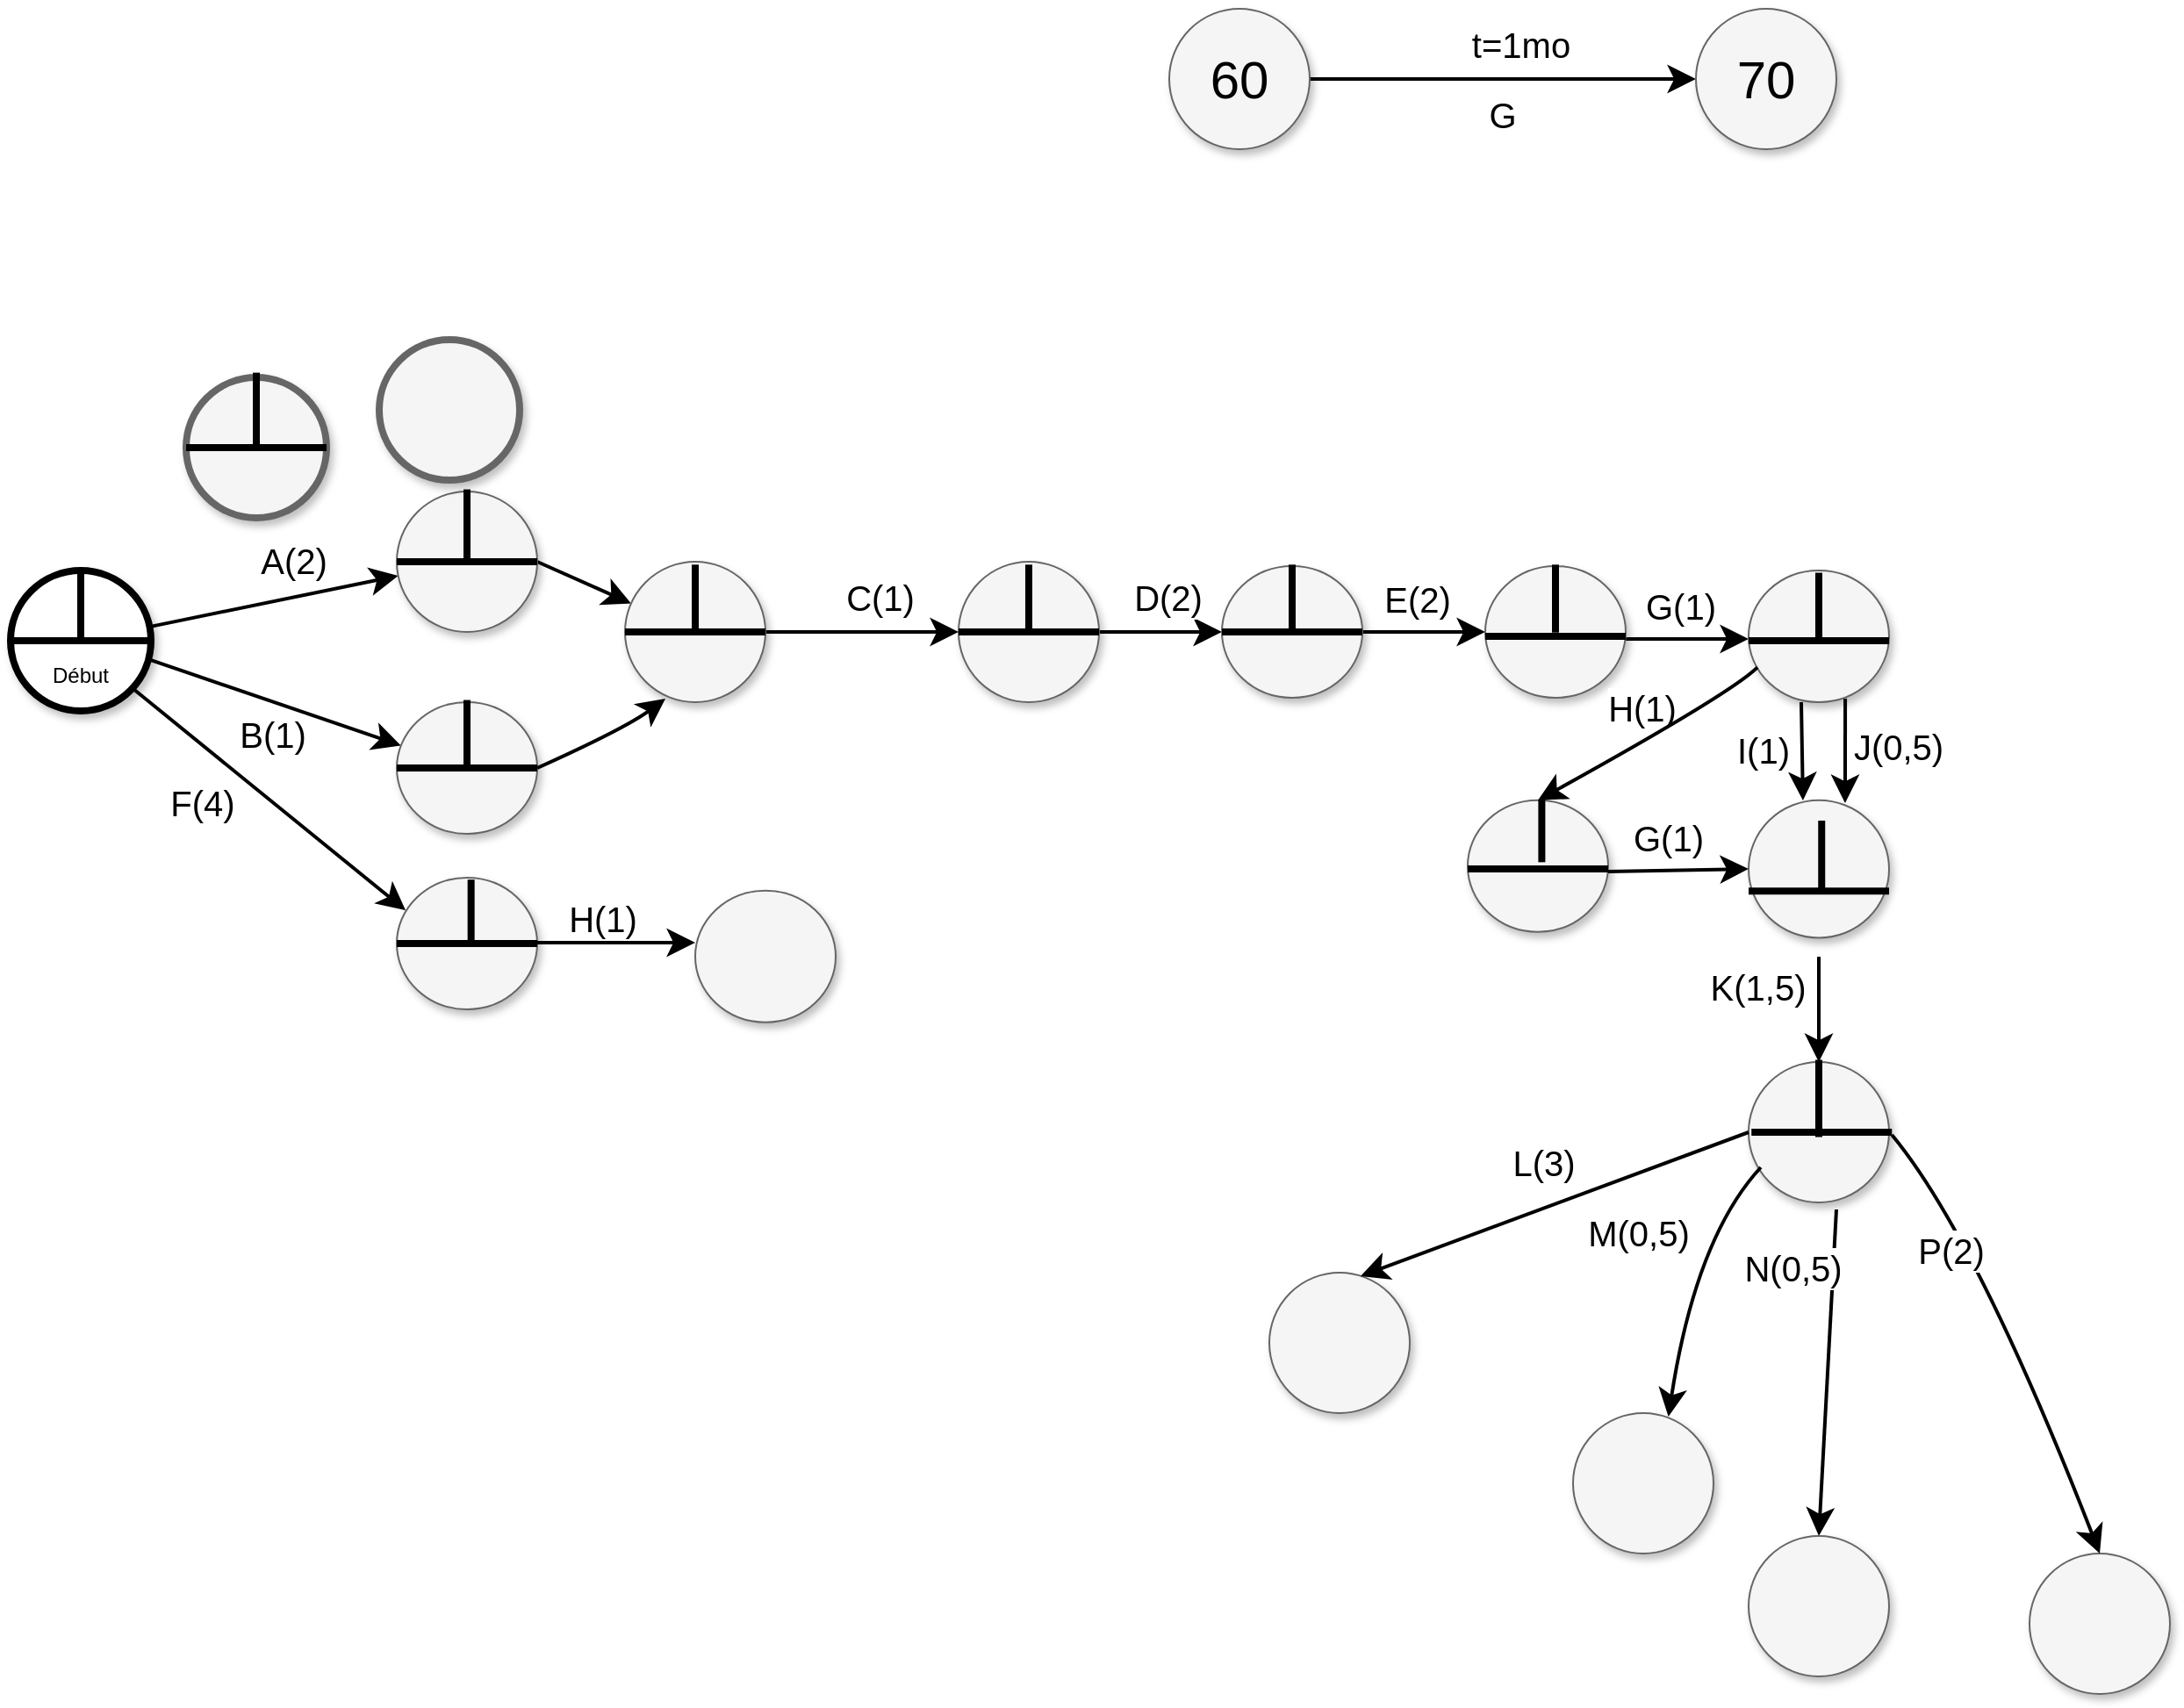 <mxfile version="15.5.2" type="github">
  <diagram name="Page-1" id="ff44883e-f642-bcb2-894b-16b3d25a3f0b">
    <mxGraphModel dx="782" dy="364" grid="1" gridSize="10" guides="1" tooltips="1" connect="1" arrows="1" fold="1" page="1" pageScale="1.5" pageWidth="1169" pageHeight="826" background="none" math="0" shadow="0">
      <root>
        <mxCell id="0" style=";html=1;" />
        <mxCell id="1" style=";html=1;" parent="0" />
        <mxCell id="f0bcc99304e6f5a-9" style="edgeStyle=none;curved=1;html=1;startSize=10;endArrow=classic;endFill=1;endSize=10;strokeColor=#000000;strokeWidth=2;fontSize=12;" parent="1" source="f0bcc99304e6f5a-1" target="f0bcc99304e6f5a-2" edge="1">
          <mxGeometry relative="1" as="geometry" />
        </mxCell>
        <mxCell id="f0bcc99304e6f5a-18" value="A(2)" style="text;html=1;resizable=0;points=[];align=center;verticalAlign=middle;labelBackgroundColor=none;fontSize=20;" parent="f0bcc99304e6f5a-9" vertex="1" connectable="0">
          <mxGeometry x="0.255" y="-5" relative="1" as="geometry">
            <mxPoint x="-8" y="-25" as="offset" />
          </mxGeometry>
        </mxCell>
        <mxCell id="f0bcc99304e6f5a-16" style="edgeStyle=none;curved=1;html=1;startSize=10;endFill=1;endSize=10;strokeWidth=2;fontSize=12;exitX=1;exitY=0.638;exitDx=0;exitDy=0;exitPerimeter=0;" parent="1" source="f0bcc99304e6f5a-1" target="f0bcc99304e6f5a-3" edge="1">
          <mxGeometry relative="1" as="geometry" />
        </mxCell>
        <mxCell id="f0bcc99304e6f5a-19" value="B(1)" style="text;html=1;resizable=0;points=[];align=center;verticalAlign=middle;labelBackgroundColor=#ffffff;fontSize=20;" parent="f0bcc99304e6f5a-16" vertex="1" connectable="0">
          <mxGeometry x="-0.074" y="-2" relative="1" as="geometry">
            <mxPoint x="4" y="17" as="offset" />
          </mxGeometry>
        </mxCell>
        <mxCell id="f0bcc99304e6f5a-1" value="" style="ellipse;whiteSpace=wrap;html=1;rounded=0;shadow=1;strokeWidth=4;fontSize=30;align=center;" parent="1" vertex="1">
          <mxGeometry x="160" y="580" width="80" height="80" as="geometry" />
        </mxCell>
        <mxCell id="f0bcc99304e6f5a-10" style="edgeStyle=none;curved=1;html=1;startSize=10;endFill=1;endSize=10;strokeWidth=2;fontSize=12;" parent="1" target="f0bcc99304e6f5a-6" edge="1">
          <mxGeometry relative="1" as="geometry">
            <mxPoint x="460" y="575" as="sourcePoint" />
          </mxGeometry>
        </mxCell>
        <mxCell id="f0bcc99304e6f5a-2" value="" style="ellipse;whiteSpace=wrap;html=1;rounded=0;shadow=1;strokeColor=#666666;strokeWidth=1;fontSize=30;align=center;fillColor=#f5f5f5;" parent="1" vertex="1">
          <mxGeometry x="380" y="535" width="80" height="80" as="geometry" />
        </mxCell>
        <mxCell id="f0bcc99304e6f5a-3" value="" style="ellipse;whiteSpace=wrap;html=1;rounded=0;shadow=1;strokeColor=#666666;strokeWidth=1;fontSize=30;align=center;fillColor=#f5f5f5;" parent="1" vertex="1">
          <mxGeometry x="380" y="655" width="80" height="75" as="geometry" />
        </mxCell>
        <mxCell id="f0bcc99304e6f5a-15" style="edgeStyle=none;curved=1;html=1;startSize=10;endFill=1;endSize=10;strokeWidth=2;fontSize=12;" parent="1" source="f0bcc99304e6f5a-4" edge="1">
          <mxGeometry relative="1" as="geometry">
            <mxPoint x="850" y="615" as="targetPoint" />
          </mxGeometry>
        </mxCell>
        <mxCell id="f0bcc99304e6f5a-23" value="D(2)" style="text;html=1;resizable=0;points=[];align=center;verticalAlign=middle;labelBackgroundColor=#ffffff;fontSize=20;" parent="f0bcc99304e6f5a-15" vertex="1" connectable="0">
          <mxGeometry x="-0.414" y="-1" relative="1" as="geometry">
            <mxPoint x="18" y="-21" as="offset" />
          </mxGeometry>
        </mxCell>
        <mxCell id="f0bcc99304e6f5a-4" value="" style="ellipse;whiteSpace=wrap;html=1;rounded=0;shadow=1;strokeColor=#666666;strokeWidth=1;fontSize=30;align=center;fillColor=#f5f5f5;" parent="1" vertex="1">
          <mxGeometry x="700" y="575" width="80" height="80" as="geometry" />
        </mxCell>
        <mxCell id="f0bcc99304e6f5a-12" style="edgeStyle=none;curved=1;html=1;startSize=10;endFill=1;endSize=10;strokeWidth=2;fontSize=12;" parent="1" source="f0bcc99304e6f5a-5" target="f0bcc99304e6f5a-7" edge="1">
          <mxGeometry relative="1" as="geometry" />
        </mxCell>
        <mxCell id="f0bcc99304e6f5a-25" value="t=1mo" style="text;html=1;resizable=0;points=[];align=center;verticalAlign=middle;labelBackgroundColor=#ffffff;fontSize=20;" parent="f0bcc99304e6f5a-12" vertex="1" connectable="0">
          <mxGeometry x="-0.073" y="-5" relative="1" as="geometry">
            <mxPoint x="18" y="-25" as="offset" />
          </mxGeometry>
        </mxCell>
        <mxCell id="f0bcc99304e6f5a-5" value="60" style="ellipse;whiteSpace=wrap;html=1;rounded=0;shadow=1;strokeColor=#666666;strokeWidth=1;fontSize=30;align=center;fillColor=#f5f5f5;" parent="1" vertex="1">
          <mxGeometry x="820" y="260" width="80" height="80" as="geometry" />
        </mxCell>
        <mxCell id="f0bcc99304e6f5a-14" style="edgeStyle=none;curved=1;html=1;startSize=10;endFill=1;endSize=10;strokeWidth=2;fontSize=12;" parent="1" source="f0bcc99304e6f5a-6" target="f0bcc99304e6f5a-4" edge="1">
          <mxGeometry relative="1" as="geometry" />
        </mxCell>
        <mxCell id="f0bcc99304e6f5a-22" value="C(1)" style="text;html=1;resizable=0;points=[];align=center;verticalAlign=middle;labelBackgroundColor=#ffffff;fontSize=20;" parent="f0bcc99304e6f5a-14" vertex="1" connectable="0">
          <mxGeometry x="-0.349" y="-1" relative="1" as="geometry">
            <mxPoint x="29" y="-21" as="offset" />
          </mxGeometry>
        </mxCell>
        <mxCell id="f0bcc99304e6f5a-6" value="" style="ellipse;whiteSpace=wrap;html=1;rounded=0;shadow=1;strokeColor=#666666;strokeWidth=1;fontSize=30;align=center;fillColor=#f5f5f5;" parent="1" vertex="1">
          <mxGeometry x="510" y="575" width="80" height="80" as="geometry" />
        </mxCell>
        <mxCell id="f0bcc99304e6f5a-7" value="70" style="ellipse;whiteSpace=wrap;html=1;rounded=0;shadow=1;strokeColor=#666666;strokeWidth=1;fontSize=30;align=center;fillColor=#f5f5f5;" parent="1" vertex="1">
          <mxGeometry x="1120" y="260" width="80" height="80" as="geometry" />
        </mxCell>
        <mxCell id="f0bcc99304e6f5a-34" value="G" style="text;html=1;strokeColor=none;fillColor=none;align=center;verticalAlign=middle;whiteSpace=wrap;rounded=0;shadow=1;labelBackgroundColor=none;fontSize=20;" parent="1" vertex="1">
          <mxGeometry x="990" y="310" width="40" height="20" as="geometry" />
        </mxCell>
        <mxCell id="hfZdq8GEGvyLFZnVUGHS-7" value="" style="line;strokeWidth=4;html=1;perimeter=backbonePerimeter;points=[];outlineConnect=0;" vertex="1" parent="1">
          <mxGeometry x="160" y="615" width="80" height="10" as="geometry" />
        </mxCell>
        <mxCell id="hfZdq8GEGvyLFZnVUGHS-8" value="" style="line;strokeWidth=4;html=1;perimeter=backbonePerimeter;points=[];outlineConnect=0;rotation=90;" vertex="1" parent="1">
          <mxGeometry x="180.63" y="595.63" width="38.75" height="10" as="geometry" />
        </mxCell>
        <mxCell id="hfZdq8GEGvyLFZnVUGHS-9" value="" style="ellipse;whiteSpace=wrap;html=1;rounded=0;shadow=1;strokeColor=#666666;strokeWidth=4;fontSize=30;align=center;fillColor=#f5f5f5;" vertex="1" parent="1">
          <mxGeometry x="260" y="470" width="80" height="80" as="geometry" />
        </mxCell>
        <mxCell id="hfZdq8GEGvyLFZnVUGHS-10" value="" style="line;strokeWidth=4;html=1;perimeter=backbonePerimeter;points=[];outlineConnect=0;" vertex="1" parent="1">
          <mxGeometry x="260" y="505" width="80" height="10" as="geometry" />
        </mxCell>
        <mxCell id="hfZdq8GEGvyLFZnVUGHS-13" value="" style="line;strokeWidth=4;html=1;perimeter=backbonePerimeter;points=[];outlineConnect=0;rotation=90;" vertex="1" parent="1">
          <mxGeometry x="278.77" y="483.53" width="42.46" height="10" as="geometry" />
        </mxCell>
        <mxCell id="hfZdq8GEGvyLFZnVUGHS-14" value="Début" style="text;html=1;strokeColor=none;fillColor=none;align=center;verticalAlign=middle;whiteSpace=wrap;rounded=0;" vertex="1" parent="1">
          <mxGeometry x="170" y="625" width="60" height="30" as="geometry" />
        </mxCell>
        <mxCell id="hfZdq8GEGvyLFZnVUGHS-17" style="edgeStyle=none;curved=1;html=1;startSize=10;endFill=1;endSize=10;strokeWidth=2;fontSize=12;exitX=1;exitY=0.5;exitDx=0;exitDy=0;exitPerimeter=0;entryX=0.288;entryY=0.975;entryDx=0;entryDy=0;entryPerimeter=0;" edge="1" parent="1" source="hfZdq8GEGvyLFZnVUGHS-22" target="f0bcc99304e6f5a-6">
          <mxGeometry relative="1" as="geometry">
            <mxPoint x="530" y="720" as="sourcePoint" />
            <mxPoint x="540" y="650" as="targetPoint" />
            <Array as="points">
              <mxPoint x="510" y="670" />
            </Array>
          </mxGeometry>
        </mxCell>
        <mxCell id="hfZdq8GEGvyLFZnVUGHS-20" value="" style="line;strokeWidth=4;html=1;perimeter=backbonePerimeter;points=[];outlineConnect=0;" vertex="1" parent="1">
          <mxGeometry x="510" y="610" width="80" height="10" as="geometry" />
        </mxCell>
        <mxCell id="hfZdq8GEGvyLFZnVUGHS-21" value="" style="line;strokeWidth=4;html=1;perimeter=backbonePerimeter;points=[];outlineConnect=0;" vertex="1" parent="1">
          <mxGeometry x="380" y="570" width="80" height="10" as="geometry" />
        </mxCell>
        <mxCell id="hfZdq8GEGvyLFZnVUGHS-22" value="" style="line;strokeWidth=4;html=1;perimeter=backbonePerimeter;points=[];outlineConnect=0;" vertex="1" parent="1">
          <mxGeometry x="380" y="687.5" width="80" height="10" as="geometry" />
        </mxCell>
        <mxCell id="hfZdq8GEGvyLFZnVUGHS-23" value="" style="line;strokeWidth=4;html=1;perimeter=backbonePerimeter;points=[];outlineConnect=0;rotation=90;" vertex="1" parent="1">
          <mxGeometry x="401.1" y="667.68" width="37.8" height="10" as="geometry" />
        </mxCell>
        <mxCell id="hfZdq8GEGvyLFZnVUGHS-24" value="" style="line;strokeWidth=4;html=1;perimeter=backbonePerimeter;points=[];outlineConnect=0;rotation=90;" vertex="1" parent="1">
          <mxGeometry x="398.77" y="550" width="42.46" height="10" as="geometry" />
        </mxCell>
        <mxCell id="hfZdq8GEGvyLFZnVUGHS-25" value="" style="line;strokeWidth=4;html=1;perimeter=backbonePerimeter;points=[];outlineConnect=0;rotation=90;" vertex="1" parent="1">
          <mxGeometry x="530.67" y="591.01" width="38.7" height="10" as="geometry" />
        </mxCell>
        <mxCell id="hfZdq8GEGvyLFZnVUGHS-27" value="" style="line;strokeWidth=4;html=1;perimeter=backbonePerimeter;points=[];outlineConnect=0;" vertex="1" parent="1">
          <mxGeometry x="700" y="610" width="80" height="10" as="geometry" />
        </mxCell>
        <mxCell id="hfZdq8GEGvyLFZnVUGHS-29" value="" style="line;strokeWidth=4;html=1;perimeter=backbonePerimeter;points=[];outlineConnect=0;rotation=90;" vertex="1" parent="1">
          <mxGeometry x="720.65" y="591.01" width="38.7" height="10" as="geometry" />
        </mxCell>
        <mxCell id="hfZdq8GEGvyLFZnVUGHS-30" style="edgeStyle=none;curved=1;html=1;startSize=10;endFill=1;endSize=10;strokeWidth=2;fontSize=12;" edge="1" parent="1">
          <mxGeometry relative="1" as="geometry">
            <mxPoint x="930" y="615" as="sourcePoint" />
            <mxPoint x="1000" y="615" as="targetPoint" />
          </mxGeometry>
        </mxCell>
        <mxCell id="hfZdq8GEGvyLFZnVUGHS-31" value="E(2)" style="text;html=1;resizable=0;points=[];align=center;verticalAlign=middle;labelBackgroundColor=#ffffff;fontSize=20;" vertex="1" connectable="0" parent="hfZdq8GEGvyLFZnVUGHS-30">
          <mxGeometry x="-0.414" y="-1" relative="1" as="geometry">
            <mxPoint x="10" y="-20" as="offset" />
          </mxGeometry>
        </mxCell>
        <mxCell id="hfZdq8GEGvyLFZnVUGHS-33" style="edgeStyle=none;curved=1;html=1;startSize=10;endFill=1;endSize=10;strokeWidth=2;fontSize=12;" edge="1" parent="1">
          <mxGeometry relative="1" as="geometry">
            <mxPoint x="1080" y="619" as="sourcePoint" />
            <mxPoint x="1150" y="619" as="targetPoint" />
          </mxGeometry>
        </mxCell>
        <mxCell id="hfZdq8GEGvyLFZnVUGHS-34" value="G(1)" style="text;html=1;resizable=0;points=[];align=center;verticalAlign=middle;labelBackgroundColor=#ffffff;fontSize=20;" vertex="1" connectable="0" parent="hfZdq8GEGvyLFZnVUGHS-33">
          <mxGeometry x="-0.414" y="-1" relative="1" as="geometry">
            <mxPoint x="10" y="-20" as="offset" />
          </mxGeometry>
        </mxCell>
        <mxCell id="hfZdq8GEGvyLFZnVUGHS-35" value="" style="ellipse;whiteSpace=wrap;html=1;rounded=0;shadow=1;strokeColor=#666666;strokeWidth=4;fontSize=30;align=center;fillColor=#f5f5f5;" vertex="1" parent="1">
          <mxGeometry x="370" y="448.53" width="80" height="80" as="geometry" />
        </mxCell>
        <mxCell id="hfZdq8GEGvyLFZnVUGHS-41" style="edgeStyle=none;curved=1;html=1;startSize=10;endFill=1;endSize=10;strokeWidth=2;fontSize=12;exitX=0.375;exitY=1;exitDx=0;exitDy=0;exitPerimeter=0;entryX=0.387;entryY=0.002;entryDx=0;entryDy=0;entryPerimeter=0;" edge="1" parent="1" source="hfZdq8GEGvyLFZnVUGHS-52" target="hfZdq8GEGvyLFZnVUGHS-54">
          <mxGeometry relative="1" as="geometry">
            <mxPoint x="1190" y="680" as="sourcePoint" />
            <mxPoint x="1179" y="725" as="targetPoint" />
            <Array as="points" />
          </mxGeometry>
        </mxCell>
        <mxCell id="hfZdq8GEGvyLFZnVUGHS-48" value="" style="ellipse;whiteSpace=wrap;html=1;rounded=0;shadow=1;strokeColor=#666666;strokeWidth=1;fontSize=30;align=center;fillColor=#f5f5f5;" vertex="1" parent="1">
          <mxGeometry x="850" y="577.5" width="80" height="75" as="geometry" />
        </mxCell>
        <mxCell id="hfZdq8GEGvyLFZnVUGHS-49" value="" style="line;strokeWidth=4;html=1;perimeter=backbonePerimeter;points=[];outlineConnect=0;" vertex="1" parent="1">
          <mxGeometry x="850" y="610" width="80" height="10" as="geometry" />
        </mxCell>
        <mxCell id="hfZdq8GEGvyLFZnVUGHS-50" value="" style="line;strokeWidth=4;html=1;perimeter=backbonePerimeter;points=[];outlineConnect=0;rotation=90;" vertex="1" parent="1">
          <mxGeometry x="870.65" y="591.01" width="38.7" height="10" as="geometry" />
        </mxCell>
        <mxCell id="hfZdq8GEGvyLFZnVUGHS-51" value="" style="ellipse;whiteSpace=wrap;html=1;rounded=0;shadow=1;strokeColor=#666666;strokeWidth=1;fontSize=30;align=center;fillColor=#f5f5f5;" vertex="1" parent="1">
          <mxGeometry x="1000" y="577.5" width="80" height="75" as="geometry" />
        </mxCell>
        <mxCell id="hfZdq8GEGvyLFZnVUGHS-52" value="" style="ellipse;whiteSpace=wrap;html=1;rounded=0;shadow=1;strokeColor=#666666;strokeWidth=1;fontSize=30;align=center;fillColor=#f5f5f5;" vertex="1" parent="1">
          <mxGeometry x="1150" y="580" width="80" height="75" as="geometry" />
        </mxCell>
        <mxCell id="hfZdq8GEGvyLFZnVUGHS-53" value="" style="ellipse;whiteSpace=wrap;html=1;rounded=0;shadow=1;strokeColor=#666666;strokeWidth=1;fontSize=30;align=center;fillColor=#f5f5f5;" vertex="1" parent="1">
          <mxGeometry x="990" y="710.88" width="80" height="75" as="geometry" />
        </mxCell>
        <mxCell id="hfZdq8GEGvyLFZnVUGHS-54" value="" style="ellipse;whiteSpace=wrap;html=1;rounded=0;shadow=1;strokeColor=#666666;strokeWidth=1;fontSize=30;align=center;fillColor=#f5f5f5;" vertex="1" parent="1">
          <mxGeometry x="1150.01" y="710.88" width="80" height="78.38" as="geometry" />
        </mxCell>
        <mxCell id="hfZdq8GEGvyLFZnVUGHS-58" style="edgeStyle=none;curved=1;html=1;startSize=10;endFill=1;endSize=10;strokeWidth=2;fontSize=12;entryX=0.687;entryY=0.021;entryDx=0;entryDy=0;entryPerimeter=0;exitX=0.688;exitY=0.973;exitDx=0;exitDy=0;exitPerimeter=0;" edge="1" parent="1" source="hfZdq8GEGvyLFZnVUGHS-52" target="hfZdq8GEGvyLFZnVUGHS-54">
          <mxGeometry relative="1" as="geometry">
            <mxPoint x="1208" y="660" as="sourcePoint" />
            <mxPoint x="1300" y="710" as="targetPoint" />
            <Array as="points" />
          </mxGeometry>
        </mxCell>
        <mxCell id="hfZdq8GEGvyLFZnVUGHS-59" value="" style="line;strokeWidth=4;html=1;perimeter=backbonePerimeter;points=[];outlineConnect=0;" vertex="1" parent="1">
          <mxGeometry x="1000" y="612.5" width="80" height="10" as="geometry" />
        </mxCell>
        <mxCell id="hfZdq8GEGvyLFZnVUGHS-60" value="" style="line;strokeWidth=4;html=1;perimeter=backbonePerimeter;points=[];outlineConnect=0;" vertex="1" parent="1">
          <mxGeometry x="1150" y="615" width="80" height="10" as="geometry" />
        </mxCell>
        <mxCell id="hfZdq8GEGvyLFZnVUGHS-61" value="" style="line;strokeWidth=4;html=1;perimeter=backbonePerimeter;points=[];outlineConnect=0;" vertex="1" parent="1">
          <mxGeometry x="990" y="745" width="80" height="10" as="geometry" />
        </mxCell>
        <mxCell id="hfZdq8GEGvyLFZnVUGHS-64" value="" style="line;strokeWidth=4;html=1;perimeter=backbonePerimeter;points=[];outlineConnect=0;rotation=90;" vertex="1" parent="1">
          <mxGeometry x="1020.65" y="591.01" width="38.7" height="10" as="geometry" />
        </mxCell>
        <mxCell id="hfZdq8GEGvyLFZnVUGHS-65" value="" style="line;strokeWidth=4;html=1;perimeter=backbonePerimeter;points=[];outlineConnect=0;rotation=90;" vertex="1" parent="1">
          <mxGeometry x="1170.65" y="595.63" width="38.7" height="10" as="geometry" />
        </mxCell>
        <mxCell id="hfZdq8GEGvyLFZnVUGHS-69" value="" style="line;strokeWidth=4;html=1;perimeter=backbonePerimeter;points=[];outlineConnect=0;rotation=90;" vertex="1" parent="1">
          <mxGeometry x="1014.4" y="723.38" width="35.6" height="10" as="geometry" />
        </mxCell>
        <mxCell id="hfZdq8GEGvyLFZnVUGHS-73" style="edgeStyle=none;curved=1;html=1;startSize=10;endFill=1;endSize=10;strokeWidth=2;fontSize=12;entryX=0;entryY=0.5;entryDx=0;entryDy=0;" edge="1" parent="1" target="hfZdq8GEGvyLFZnVUGHS-75">
          <mxGeometry relative="1" as="geometry">
            <mxPoint x="1190" y="800" as="sourcePoint" />
            <mxPoint x="1189.5" y="860" as="targetPoint" />
            <Array as="points" />
          </mxGeometry>
        </mxCell>
        <mxCell id="hfZdq8GEGvyLFZnVUGHS-75" value="" style="ellipse;whiteSpace=wrap;html=1;rounded=0;shadow=1;strokeColor=#666666;strokeWidth=1;fontSize=30;align=center;fillColor=#f5f5f5;direction=south;" vertex="1" parent="1">
          <mxGeometry x="1150" y="860" width="80" height="80" as="geometry" />
        </mxCell>
        <mxCell id="hfZdq8GEGvyLFZnVUGHS-78" value="H(1)" style="text;html=1;resizable=0;points=[];align=center;verticalAlign=middle;labelBackgroundColor=#ffffff;fontSize=20;" vertex="1" connectable="0" parent="1">
          <mxGeometry x="1080" y="655" as="geometry">
            <mxPoint x="9" y="3" as="offset" />
          </mxGeometry>
        </mxCell>
        <mxCell id="hfZdq8GEGvyLFZnVUGHS-79" value="I(1)" style="text;html=1;resizable=0;points=[];align=center;verticalAlign=middle;labelBackgroundColor=#ffffff;fontSize=20;" vertex="1" connectable="0" parent="1">
          <mxGeometry x="1110" y="625" as="geometry">
            <mxPoint x="48" y="57" as="offset" />
          </mxGeometry>
        </mxCell>
        <mxCell id="hfZdq8GEGvyLFZnVUGHS-81" value="J(0,5)" style="text;html=1;resizable=0;points=[];align=center;verticalAlign=middle;labelBackgroundColor=#ffffff;fontSize=20;" vertex="1" connectable="0" parent="1">
          <mxGeometry x="1340" y="692.5" as="geometry">
            <mxPoint x="-105" y="-13" as="offset" />
          </mxGeometry>
        </mxCell>
        <mxCell id="hfZdq8GEGvyLFZnVUGHS-83" style="edgeStyle=none;curved=1;html=1;startSize=10;endFill=1;endSize=10;strokeWidth=2;fontSize=12;exitX=0.5;exitY=1;exitDx=0;exitDy=0;entryX=0.5;entryY=0;entryDx=0;entryDy=0;" edge="1" parent="1" target="hfZdq8GEGvyLFZnVUGHS-53">
          <mxGeometry relative="1" as="geometry">
            <mxPoint x="1155" y="635.18" as="sourcePoint" />
            <mxPoint x="1155" y="700.18" as="targetPoint" />
            <Array as="points">
              <mxPoint x="1140" y="650" />
            </Array>
          </mxGeometry>
        </mxCell>
        <mxCell id="hfZdq8GEGvyLFZnVUGHS-86" value="" style="line;strokeWidth=4;html=1;perimeter=backbonePerimeter;points=[];outlineConnect=0;" vertex="1" parent="1">
          <mxGeometry x="1151.62" y="895" width="80" height="10" as="geometry" />
        </mxCell>
        <mxCell id="hfZdq8GEGvyLFZnVUGHS-87" value="" style="line;strokeWidth=4;html=1;perimeter=backbonePerimeter;points=[];outlineConnect=0;rotation=90;" vertex="1" parent="1">
          <mxGeometry x="1167.99" y="875.79" width="44.02" height="10" as="geometry" />
        </mxCell>
        <mxCell id="hfZdq8GEGvyLFZnVUGHS-89" value="" style="line;strokeWidth=4;html=1;perimeter=backbonePerimeter;points=[];outlineConnect=0;" vertex="1" parent="1">
          <mxGeometry x="1150.01" y="762.41" width="80" height="0.33" as="geometry" />
        </mxCell>
        <mxCell id="hfZdq8GEGvyLFZnVUGHS-90" value="" style="line;strokeWidth=4;html=1;perimeter=backbonePerimeter;points=[];outlineConnect=0;rotation=90;" vertex="1" parent="1">
          <mxGeometry x="1172.14" y="736.96" width="38.96" height="10" as="geometry" />
        </mxCell>
        <mxCell id="hfZdq8GEGvyLFZnVUGHS-92" style="edgeStyle=none;curved=1;html=1;startSize=10;endFill=1;endSize=10;strokeWidth=2;fontSize=12;exitX=1.05;exitY=0.375;exitDx=0;exitDy=0;exitPerimeter=0;entryX=0;entryY=0.5;entryDx=0;entryDy=0;" edge="1" parent="1" source="hfZdq8GEGvyLFZnVUGHS-75" target="hfZdq8GEGvyLFZnVUGHS-97">
          <mxGeometry relative="1" as="geometry">
            <mxPoint x="1246.35" y="930" as="sourcePoint" />
            <mxPoint x="1190" y="1010" as="targetPoint" />
            <Array as="points" />
          </mxGeometry>
        </mxCell>
        <mxCell id="hfZdq8GEGvyLFZnVUGHS-94" value="K(1,5)" style="text;html=1;resizable=0;points=[];align=center;verticalAlign=middle;labelBackgroundColor=#ffffff;fontSize=20;" vertex="1" connectable="0" parent="1">
          <mxGeometry x="1260" y="830" as="geometry">
            <mxPoint x="-105" y="-13" as="offset" />
          </mxGeometry>
        </mxCell>
        <mxCell id="hfZdq8GEGvyLFZnVUGHS-95" value="" style="ellipse;whiteSpace=wrap;html=1;rounded=0;shadow=1;strokeColor=#666666;strokeWidth=1;fontSize=30;align=center;fillColor=#f5f5f5;direction=south;" vertex="1" parent="1">
          <mxGeometry x="877" y="980" width="80" height="80" as="geometry" />
        </mxCell>
        <mxCell id="hfZdq8GEGvyLFZnVUGHS-96" value="" style="ellipse;whiteSpace=wrap;html=1;rounded=0;shadow=1;strokeColor=#666666;strokeWidth=1;fontSize=30;align=center;fillColor=#f5f5f5;direction=south;" vertex="1" parent="1">
          <mxGeometry x="1310" y="1140" width="80" height="80" as="geometry" />
        </mxCell>
        <mxCell id="hfZdq8GEGvyLFZnVUGHS-97" value="" style="ellipse;whiteSpace=wrap;html=1;rounded=0;shadow=1;strokeColor=#666666;strokeWidth=1;fontSize=30;align=center;fillColor=#f5f5f5;direction=south;" vertex="1" parent="1">
          <mxGeometry x="1150.0" y="1130" width="80" height="80" as="geometry" />
        </mxCell>
        <mxCell id="hfZdq8GEGvyLFZnVUGHS-98" value="" style="ellipse;whiteSpace=wrap;html=1;rounded=0;shadow=1;strokeColor=#666666;strokeWidth=1;fontSize=30;align=center;fillColor=#f5f5f5;direction=south;" vertex="1" parent="1">
          <mxGeometry x="1050" y="1060" width="80" height="80" as="geometry" />
        </mxCell>
        <mxCell id="hfZdq8GEGvyLFZnVUGHS-99" style="edgeStyle=none;curved=1;html=1;startSize=10;endFill=1;endSize=10;strokeWidth=2;fontSize=12;exitX=1;exitY=0.75;exitDx=0;exitDy=0;entryX=0.063;entryY=0.248;entryDx=0;entryDy=0;entryPerimeter=0;" edge="1" parent="1" source="hfZdq8GEGvyLFZnVUGHS-14" target="hfZdq8GEGvyLFZnVUGHS-101">
          <mxGeometry relative="1" as="geometry">
            <mxPoint x="200" y="660" as="sourcePoint" />
            <mxPoint x="380" y="800" as="targetPoint" />
          </mxGeometry>
        </mxCell>
        <mxCell id="hfZdq8GEGvyLFZnVUGHS-100" value="F(4)" style="text;html=1;resizable=0;points=[];align=center;verticalAlign=middle;labelBackgroundColor=#ffffff;fontSize=20;" vertex="1" connectable="0" parent="hfZdq8GEGvyLFZnVUGHS-99">
          <mxGeometry x="-0.074" y="-2" relative="1" as="geometry">
            <mxPoint x="-32" y="4" as="offset" />
          </mxGeometry>
        </mxCell>
        <mxCell id="hfZdq8GEGvyLFZnVUGHS-101" value="" style="ellipse;whiteSpace=wrap;html=1;rounded=0;shadow=1;strokeColor=#666666;strokeWidth=1;fontSize=30;align=center;fillColor=#f5f5f5;" vertex="1" parent="1">
          <mxGeometry x="380" y="755" width="80" height="75" as="geometry" />
        </mxCell>
        <mxCell id="hfZdq8GEGvyLFZnVUGHS-102" value="" style="line;strokeWidth=4;html=1;perimeter=backbonePerimeter;points=[];outlineConnect=0;" vertex="1" parent="1">
          <mxGeometry x="380" y="787.5" width="80" height="10" as="geometry" />
        </mxCell>
        <mxCell id="hfZdq8GEGvyLFZnVUGHS-103" value="" style="line;strokeWidth=4;html=1;perimeter=backbonePerimeter;points=[];outlineConnect=0;rotation=90;" vertex="1" parent="1">
          <mxGeometry x="403.43" y="770" width="37.8" height="10" as="geometry" />
        </mxCell>
        <mxCell id="hfZdq8GEGvyLFZnVUGHS-108" style="edgeStyle=none;curved=1;html=1;startSize=10;endFill=1;endSize=10;strokeWidth=2;fontSize=12;" edge="1" parent="1">
          <mxGeometry relative="1" as="geometry">
            <mxPoint x="460" y="792" as="sourcePoint" />
            <mxPoint x="550" y="792" as="targetPoint" />
            <Array as="points" />
          </mxGeometry>
        </mxCell>
        <mxCell id="hfZdq8GEGvyLFZnVUGHS-110" value="" style="ellipse;whiteSpace=wrap;html=1;rounded=0;shadow=1;strokeColor=#666666;strokeWidth=1;fontSize=30;align=center;fillColor=#f5f5f5;" vertex="1" parent="1">
          <mxGeometry x="550" y="762.41" width="80" height="75" as="geometry" />
        </mxCell>
        <mxCell id="hfZdq8GEGvyLFZnVUGHS-111" value="H(1)" style="text;html=1;resizable=0;points=[];align=center;verticalAlign=middle;labelBackgroundColor=#ffffff;fontSize=20;" vertex="1" connectable="0" parent="1">
          <mxGeometry x="278.111" y="721.102" as="geometry">
            <mxPoint x="219" y="57" as="offset" />
          </mxGeometry>
        </mxCell>
        <mxCell id="hfZdq8GEGvyLFZnVUGHS-116" style="edgeStyle=none;curved=1;html=1;startSize=10;endFill=1;endSize=10;strokeWidth=2;fontSize=12;exitX=0.5;exitY=1;exitDx=0;exitDy=0;entryX=0.025;entryY=0.35;entryDx=0;entryDy=0;entryPerimeter=0;" edge="1" parent="1" source="hfZdq8GEGvyLFZnVUGHS-75" target="hfZdq8GEGvyLFZnVUGHS-95">
          <mxGeometry relative="1" as="geometry">
            <mxPoint x="1200" y="950" as="sourcePoint" />
            <mxPoint x="1200" y="1020" as="targetPoint" />
            <Array as="points" />
          </mxGeometry>
        </mxCell>
        <mxCell id="hfZdq8GEGvyLFZnVUGHS-117" style="edgeStyle=none;curved=1;html=1;startSize=10;endFill=1;endSize=10;strokeWidth=2;fontSize=12;exitX=0.75;exitY=0.913;exitDx=0;exitDy=0;entryX=0.025;entryY=0.321;entryDx=0;entryDy=0;entryPerimeter=0;exitPerimeter=0;" edge="1" parent="1" source="hfZdq8GEGvyLFZnVUGHS-75" target="hfZdq8GEGvyLFZnVUGHS-98">
          <mxGeometry relative="1" as="geometry">
            <mxPoint x="1160" y="910" as="sourcePoint" />
            <mxPoint x="950" y="1020" as="targetPoint" />
            <Array as="points">
              <mxPoint x="1120" y="960" />
            </Array>
          </mxGeometry>
        </mxCell>
        <mxCell id="hfZdq8GEGvyLFZnVUGHS-118" style="edgeStyle=none;curved=1;html=1;startSize=10;endFill=1;endSize=10;strokeWidth=2;fontSize=12;entryX=0;entryY=0.5;entryDx=0;entryDy=0;" edge="1" parent="1" source="hfZdq8GEGvyLFZnVUGHS-86" target="hfZdq8GEGvyLFZnVUGHS-96">
          <mxGeometry relative="1" as="geometry">
            <mxPoint x="1240" y="900" as="sourcePoint" />
            <mxPoint x="950" y="1020" as="targetPoint" />
            <Array as="points">
              <mxPoint x="1280" y="960" />
            </Array>
          </mxGeometry>
        </mxCell>
        <mxCell id="hfZdq8GEGvyLFZnVUGHS-119" value="L(3)" style="text;html=1;resizable=0;points=[];align=center;verticalAlign=middle;labelBackgroundColor=#ffffff;fontSize=20;" vertex="1" connectable="0" parent="1">
          <mxGeometry x="1137.8" y="930" as="geometry">
            <mxPoint x="-105" y="-13" as="offset" />
          </mxGeometry>
        </mxCell>
        <mxCell id="hfZdq8GEGvyLFZnVUGHS-120" value="M(0,5)" style="text;html=1;resizable=0;points=[];align=center;verticalAlign=middle;labelBackgroundColor=#ffffff;fontSize=20;" vertex="1" connectable="0" parent="1">
          <mxGeometry x="1191.62" y="970" as="geometry">
            <mxPoint x="-105" y="-13" as="offset" />
          </mxGeometry>
        </mxCell>
        <mxCell id="hfZdq8GEGvyLFZnVUGHS-121" value="N(0,5)" style="text;html=1;resizable=0;points=[];align=center;verticalAlign=middle;labelBackgroundColor=#ffffff;fontSize=20;" vertex="1" connectable="0" parent="1">
          <mxGeometry x="1280" y="990" as="geometry">
            <mxPoint x="-105" y="-13" as="offset" />
          </mxGeometry>
        </mxCell>
        <mxCell id="hfZdq8GEGvyLFZnVUGHS-122" value="P(2)" style="text;html=1;resizable=0;points=[];align=center;verticalAlign=middle;labelBackgroundColor=#ffffff;fontSize=20;" vertex="1" connectable="0" parent="1">
          <mxGeometry x="1370" y="980" as="geometry">
            <mxPoint x="-105" y="-13" as="offset" />
          </mxGeometry>
        </mxCell>
        <mxCell id="hfZdq8GEGvyLFZnVUGHS-123" style="edgeStyle=none;curved=1;html=1;startSize=10;endFill=1;endSize=10;strokeWidth=2;fontSize=12;" edge="1" parent="1" source="hfZdq8GEGvyLFZnVUGHS-61">
          <mxGeometry relative="1" as="geometry">
            <mxPoint x="1075" y="749.5" as="sourcePoint" />
            <mxPoint x="1150" y="750" as="targetPoint" />
          </mxGeometry>
        </mxCell>
        <mxCell id="hfZdq8GEGvyLFZnVUGHS-124" value="G(1)" style="text;html=1;resizable=0;points=[];align=center;verticalAlign=middle;labelBackgroundColor=#ffffff;fontSize=20;" vertex="1" connectable="0" parent="hfZdq8GEGvyLFZnVUGHS-123">
          <mxGeometry x="-0.414" y="-1" relative="1" as="geometry">
            <mxPoint x="10" y="-20" as="offset" />
          </mxGeometry>
        </mxCell>
      </root>
    </mxGraphModel>
  </diagram>
</mxfile>
